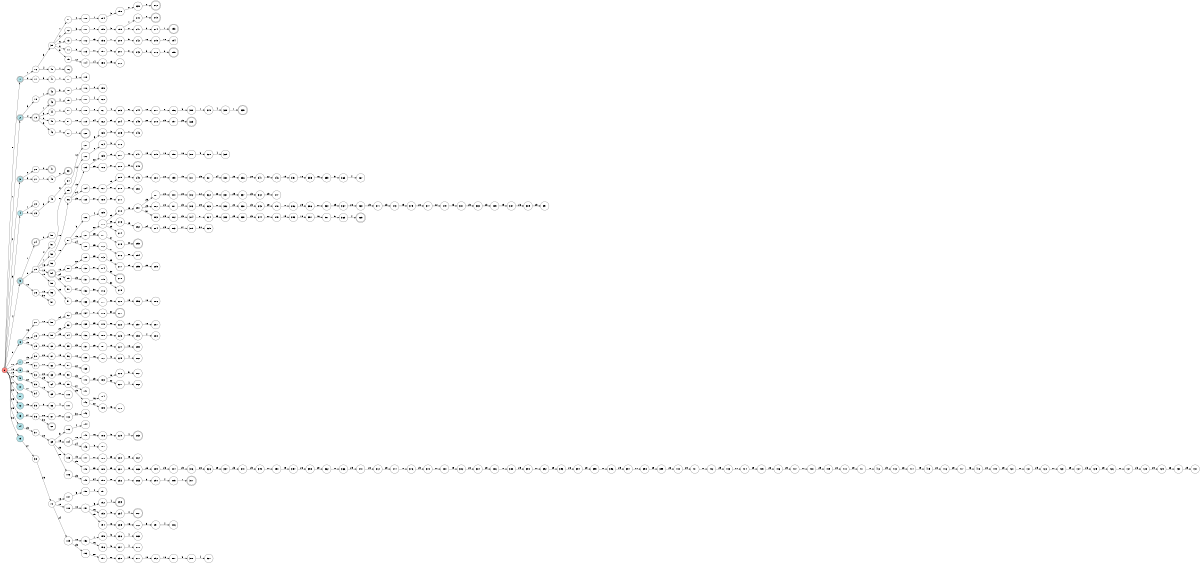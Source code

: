 digraph APTA {
__start0 [label="" shape="none"];

rankdir=LR;
size="8,5";

s0 [style="filled", color="black", fillcolor="#ff817b" shape="circle", label="0"];
s1 [style="rounded,filled", color="black", fillcolor="powderblue" shape="doublecircle", label="1"];
s2 [style="rounded,filled", color="black", fillcolor="powderblue" shape="doublecircle", label="2"];
s3 [style="rounded,filled", color="black", fillcolor="powderblue" shape="doublecircle", label="3"];
s4 [style="filled", color="black", fillcolor="powderblue" shape="circle", label="4"];
s5 [style="rounded,filled", color="black", fillcolor="powderblue" shape="doublecircle", label="5"];
s6 [style="filled", color="black", fillcolor="powderblue" shape="circle", label="6"];
s7 [style="filled", color="black", fillcolor="powderblue" shape="circle", label="7"];
s8 [style="filled", color="black", fillcolor="powderblue" shape="circle", label="8"];
s9 [style="filled", color="black", fillcolor="powderblue" shape="circle", label="9"];
s10 [style="filled", color="black", fillcolor="powderblue" shape="circle", label="10"];
s11 [style="filled", color="black", fillcolor="powderblue" shape="circle", label="11"];
s12 [style="filled", color="black", fillcolor="powderblue" shape="circle", label="12"];
s13 [style="filled", color="black", fillcolor="powderblue" shape="circle", label="13"];
s14 [style="filled", color="black", fillcolor="powderblue" shape="circle", label="14"];
s15 [style="filled", color="black", fillcolor="powderblue" shape="circle", label="15"];
s16 [style="filled", color="black", fillcolor="white" shape="circle", label="16"];
s17 [style="filled", color="black", fillcolor="white" shape="circle", label="17"];
s18 [style="filled", color="black", fillcolor="white" shape="circle", label="18"];
s19 [style="rounded,filled", color="black", fillcolor="white" shape="doublecircle", label="19"];
s20 [style="filled", color="black", fillcolor="white" shape="circle", label="20"];
s21 [style="filled", color="black", fillcolor="white" shape="circle", label="21"];
s22 [style="filled", color="black", fillcolor="white" shape="circle", label="22"];
s23 [style="filled", color="black", fillcolor="white" shape="circle", label="23"];
s24 [style="rounded,filled", color="black", fillcolor="white" shape="doublecircle", label="24"];
s25 [style="filled", color="black", fillcolor="white" shape="circle", label="25"];
s26 [style="filled", color="black", fillcolor="white" shape="circle", label="26"];
s27 [style="filled", color="black", fillcolor="white" shape="circle", label="27"];
s28 [style="filled", color="black", fillcolor="white" shape="circle", label="28"];
s29 [style="filled", color="black", fillcolor="white" shape="circle", label="29"];
s30 [style="filled", color="black", fillcolor="white" shape="circle", label="30"];
s31 [style="filled", color="black", fillcolor="white" shape="circle", label="31"];
s32 [style="filled", color="black", fillcolor="white" shape="circle", label="32"];
s33 [style="filled", color="black", fillcolor="white" shape="circle", label="33"];
s34 [style="filled", color="black", fillcolor="white" shape="circle", label="34"];
s35 [style="filled", color="black", fillcolor="white" shape="circle", label="35"];
s36 [style="filled", color="black", fillcolor="white" shape="circle", label="36"];
s37 [style="filled", color="black", fillcolor="white" shape="circle", label="37"];
s38 [style="filled", color="black", fillcolor="white" shape="circle", label="38"];
s39 [style="filled", color="black", fillcolor="white" shape="circle", label="39"];
s40 [style="filled", color="black", fillcolor="white" shape="circle", label="40"];
s41 [style="filled", color="black", fillcolor="white" shape="circle", label="41"];
s42 [style="rounded,filled", color="black", fillcolor="white" shape="doublecircle", label="42"];
s43 [style="rounded,filled", color="black", fillcolor="white" shape="doublecircle", label="43"];
s44 [style="filled", color="black", fillcolor="white" shape="circle", label="44"];
s45 [style="filled", color="black", fillcolor="white" shape="circle", label="45"];
s46 [style="filled", color="black", fillcolor="white" shape="circle", label="46"];
s47 [style="rounded,filled", color="black", fillcolor="white" shape="doublecircle", label="47"];
s48 [style="filled", color="black", fillcolor="white" shape="circle", label="48"];
s49 [style="filled", color="black", fillcolor="white" shape="circle", label="49"];
s50 [style="filled", color="black", fillcolor="white" shape="circle", label="50"];
s51 [style="filled", color="black", fillcolor="white" shape="circle", label="51"];
s52 [style="filled", color="black", fillcolor="white" shape="circle", label="52"];
s53 [style="filled", color="black", fillcolor="white" shape="circle", label="53"];
s54 [style="rounded,filled", color="black", fillcolor="white" shape="doublecircle", label="54"];
s55 [style="filled", color="black", fillcolor="white" shape="circle", label="55"];
s56 [style="filled", color="black", fillcolor="white" shape="circle", label="56"];
s57 [style="filled", color="black", fillcolor="white" shape="circle", label="57"];
s58 [style="filled", color="black", fillcolor="white" shape="circle", label="58"];
s59 [style="filled", color="black", fillcolor="white" shape="circle", label="59"];
s60 [style="filled", color="black", fillcolor="white" shape="circle", label="60"];
s61 [style="filled", color="black", fillcolor="white" shape="circle", label="61"];
s62 [style="filled", color="black", fillcolor="white" shape="circle", label="62"];
s63 [style="filled", color="black", fillcolor="white" shape="circle", label="63"];
s64 [style="filled", color="black", fillcolor="white" shape="circle", label="64"];
s65 [style="filled", color="black", fillcolor="white" shape="circle", label="65"];
s66 [style="filled", color="black", fillcolor="white" shape="circle", label="66"];
s67 [style="filled", color="black", fillcolor="white" shape="circle", label="67"];
s68 [style="rounded,filled", color="black", fillcolor="white" shape="doublecircle", label="68"];
s69 [style="filled", color="black", fillcolor="white" shape="circle", label="69"];
s70 [style="filled", color="black", fillcolor="white" shape="circle", label="70"];
s71 [style="filled", color="black", fillcolor="white" shape="circle", label="71"];
s72 [style="filled", color="black", fillcolor="white" shape="circle", label="72"];
s73 [style="filled", color="black", fillcolor="white" shape="circle", label="73"];
s74 [style="filled", color="black", fillcolor="white" shape="circle", label="74"];
s75 [style="filled", color="black", fillcolor="white" shape="circle", label="75"];
s76 [style="rounded,filled", color="black", fillcolor="white" shape="doublecircle", label="76"];
s77 [style="filled", color="black", fillcolor="white" shape="circle", label="77"];
s78 [style="filled", color="black", fillcolor="white" shape="circle", label="78"];
s79 [style="filled", color="black", fillcolor="white" shape="circle", label="79"];
s80 [style="filled", color="black", fillcolor="white" shape="circle", label="80"];
s81 [style="filled", color="black", fillcolor="white" shape="circle", label="81"];
s82 [style="filled", color="black", fillcolor="white" shape="circle", label="82"];
s83 [style="rounded,filled", color="black", fillcolor="white" shape="doublecircle", label="83"];
s84 [style="filled", color="black", fillcolor="white" shape="circle", label="84"];
s85 [style="filled", color="black", fillcolor="white" shape="circle", label="85"];
s86 [style="filled", color="black", fillcolor="white" shape="circle", label="86"];
s87 [style="filled", color="black", fillcolor="white" shape="circle", label="87"];
s88 [style="filled", color="black", fillcolor="white" shape="circle", label="88"];
s89 [style="filled", color="black", fillcolor="white" shape="circle", label="89"];
s90 [style="filled", color="black", fillcolor="white" shape="circle", label="90"];
s91 [style="filled", color="black", fillcolor="white" shape="circle", label="91"];
s92 [style="filled", color="black", fillcolor="white" shape="circle", label="92"];
s93 [style="filled", color="black", fillcolor="white" shape="circle", label="93"];
s94 [style="filled", color="black", fillcolor="white" shape="circle", label="94"];
s95 [style="filled", color="black", fillcolor="white" shape="circle", label="95"];
s96 [style="filled", color="black", fillcolor="white" shape="circle", label="96"];
s97 [style="filled", color="black", fillcolor="white" shape="circle", label="97"];
s98 [style="filled", color="black", fillcolor="white" shape="circle", label="98"];
s99 [style="filled", color="black", fillcolor="white" shape="circle", label="99"];
s100 [style="filled", color="black", fillcolor="white" shape="circle", label="100"];
s101 [style="filled", color="black", fillcolor="white" shape="circle", label="101"];
s102 [style="filled", color="black", fillcolor="white" shape="circle", label="102"];
s103 [style="filled", color="black", fillcolor="white" shape="circle", label="103"];
s104 [style="filled", color="black", fillcolor="white" shape="circle", label="104"];
s105 [style="filled", color="black", fillcolor="white" shape="circle", label="105"];
s106 [style="filled", color="black", fillcolor="white" shape="circle", label="106"];
s107 [style="filled", color="black", fillcolor="white" shape="circle", label="107"];
s108 [style="filled", color="black", fillcolor="white" shape="circle", label="108"];
s109 [style="filled", color="black", fillcolor="white" shape="circle", label="109"];
s110 [style="filled", color="black", fillcolor="white" shape="circle", label="110"];
s111 [style="filled", color="black", fillcolor="white" shape="circle", label="111"];
s112 [style="filled", color="black", fillcolor="white" shape="circle", label="112"];
s113 [style="filled", color="black", fillcolor="white" shape="circle", label="113"];
s114 [style="filled", color="black", fillcolor="white" shape="circle", label="114"];
s115 [style="filled", color="black", fillcolor="white" shape="circle", label="115"];
s116 [style="filled", color="black", fillcolor="white" shape="circle", label="116"];
s117 [style="filled", color="black", fillcolor="white" shape="circle", label="117"];
s118 [style="filled", color="black", fillcolor="white" shape="circle", label="118"];
s119 [style="filled", color="black", fillcolor="white" shape="circle", label="119"];
s120 [style="rounded,filled", color="black", fillcolor="white" shape="doublecircle", label="120"];
s121 [style="filled", color="black", fillcolor="white" shape="circle", label="121"];
s122 [style="filled", color="black", fillcolor="white" shape="circle", label="122"];
s123 [style="filled", color="black", fillcolor="white" shape="circle", label="123"];
s124 [style="filled", color="black", fillcolor="white" shape="circle", label="124"];
s125 [style="filled", color="black", fillcolor="white" shape="circle", label="125"];
s126 [style="filled", color="black", fillcolor="white" shape="circle", label="126"];
s127 [style="filled", color="black", fillcolor="white" shape="circle", label="127"];
s128 [style="filled", color="black", fillcolor="white" shape="circle", label="128"];
s129 [style="filled", color="black", fillcolor="white" shape="circle", label="129"];
s130 [style="filled", color="black", fillcolor="white" shape="circle", label="130"];
s131 [style="filled", color="black", fillcolor="white" shape="circle", label="131"];
s132 [style="filled", color="black", fillcolor="white" shape="circle", label="132"];
s133 [style="filled", color="black", fillcolor="white" shape="circle", label="133"];
s134 [style="filled", color="black", fillcolor="white" shape="circle", label="134"];
s135 [style="filled", color="black", fillcolor="white" shape="circle", label="135"];
s136 [style="filled", color="black", fillcolor="white" shape="circle", label="136"];
s137 [style="filled", color="black", fillcolor="white" shape="circle", label="137"];
s138 [style="filled", color="black", fillcolor="white" shape="circle", label="138"];
s139 [style="filled", color="black", fillcolor="white" shape="circle", label="139"];
s140 [style="filled", color="black", fillcolor="white" shape="circle", label="140"];
s141 [style="filled", color="black", fillcolor="white" shape="circle", label="141"];
s142 [style="filled", color="black", fillcolor="white" shape="circle", label="142"];
s143 [style="filled", color="black", fillcolor="white" shape="circle", label="143"];
s144 [style="filled", color="black", fillcolor="white" shape="circle", label="144"];
s145 [style="filled", color="black", fillcolor="white" shape="circle", label="145"];
s146 [style="filled", color="black", fillcolor="white" shape="circle", label="146"];
s147 [style="filled", color="black", fillcolor="white" shape="circle", label="147"];
s148 [style="filled", color="black", fillcolor="white" shape="circle", label="148"];
s149 [style="filled", color="black", fillcolor="white" shape="circle", label="149"];
s150 [style="filled", color="black", fillcolor="white" shape="circle", label="150"];
s151 [style="filled", color="black", fillcolor="white" shape="circle", label="151"];
s152 [style="filled", color="black", fillcolor="white" shape="circle", label="152"];
s153 [style="filled", color="black", fillcolor="white" shape="circle", label="153"];
s154 [style="filled", color="black", fillcolor="white" shape="circle", label="154"];
s155 [style="filled", color="black", fillcolor="white" shape="circle", label="155"];
s156 [style="filled", color="black", fillcolor="white" shape="circle", label="156"];
s157 [style="filled", color="black", fillcolor="white" shape="circle", label="157"];
s158 [style="filled", color="black", fillcolor="white" shape="circle", label="158"];
s159 [style="filled", color="black", fillcolor="white" shape="circle", label="159"];
s160 [style="filled", color="black", fillcolor="white" shape="circle", label="160"];
s161 [style="filled", color="black", fillcolor="white" shape="circle", label="161"];
s162 [style="filled", color="black", fillcolor="white" shape="circle", label="162"];
s163 [style="filled", color="black", fillcolor="white" shape="circle", label="163"];
s164 [style="filled", color="black", fillcolor="white" shape="circle", label="164"];
s165 [style="filled", color="black", fillcolor="white" shape="circle", label="165"];
s166 [style="filled", color="black", fillcolor="white" shape="circle", label="166"];
s167 [style="filled", color="black", fillcolor="white" shape="circle", label="167"];
s168 [style="filled", color="black", fillcolor="white" shape="circle", label="168"];
s169 [style="filled", color="black", fillcolor="white" shape="circle", label="169"];
s170 [style="filled", color="black", fillcolor="white" shape="circle", label="170"];
s171 [style="filled", color="black", fillcolor="white" shape="circle", label="171"];
s172 [style="filled", color="black", fillcolor="white" shape="circle", label="172"];
s173 [style="filled", color="black", fillcolor="white" shape="circle", label="173"];
s174 [style="filled", color="black", fillcolor="white" shape="circle", label="174"];
s175 [style="filled", color="black", fillcolor="white" shape="circle", label="175"];
s176 [style="filled", color="black", fillcolor="white" shape="circle", label="176"];
s177 [style="filled", color="black", fillcolor="white" shape="circle", label="177"];
s178 [style="filled", color="black", fillcolor="white" shape="circle", label="178"];
s179 [style="filled", color="black", fillcolor="white" shape="circle", label="179"];
s180 [style="filled", color="black", fillcolor="white" shape="circle", label="180"];
s181 [style="filled", color="black", fillcolor="white" shape="circle", label="181"];
s182 [style="filled", color="black", fillcolor="white" shape="circle", label="182"];
s183 [style="filled", color="black", fillcolor="white" shape="circle", label="183"];
s184 [style="filled", color="black", fillcolor="white" shape="circle", label="184"];
s185 [style="filled", color="black", fillcolor="white" shape="circle", label="185"];
s186 [style="filled", color="black", fillcolor="white" shape="circle", label="186"];
s187 [style="filled", color="black", fillcolor="white" shape="circle", label="187"];
s188 [style="filled", color="black", fillcolor="white" shape="circle", label="188"];
s189 [style="filled", color="black", fillcolor="white" shape="circle", label="189"];
s190 [style="filled", color="black", fillcolor="white" shape="circle", label="190"];
s191 [style="filled", color="black", fillcolor="white" shape="circle", label="191"];
s192 [style="filled", color="black", fillcolor="white" shape="circle", label="192"];
s193 [style="filled", color="black", fillcolor="white" shape="circle", label="193"];
s194 [style="filled", color="black", fillcolor="white" shape="circle", label="194"];
s195 [style="filled", color="black", fillcolor="white" shape="circle", label="195"];
s196 [style="filled", color="black", fillcolor="white" shape="circle", label="196"];
s197 [style="filled", color="black", fillcolor="white" shape="circle", label="197"];
s198 [style="filled", color="black", fillcolor="white" shape="circle", label="198"];
s199 [style="filled", color="black", fillcolor="white" shape="circle", label="199"];
s200 [style="filled", color="black", fillcolor="white" shape="circle", label="200"];
s201 [style="filled", color="black", fillcolor="white" shape="circle", label="201"];
s202 [style="filled", color="black", fillcolor="white" shape="circle", label="202"];
s203 [style="filled", color="black", fillcolor="white" shape="circle", label="203"];
s204 [style="filled", color="black", fillcolor="white" shape="circle", label="204"];
s205 [style="filled", color="black", fillcolor="white" shape="circle", label="205"];
s206 [style="filled", color="black", fillcolor="white" shape="circle", label="206"];
s207 [style="filled", color="black", fillcolor="white" shape="circle", label="207"];
s208 [style="filled", color="black", fillcolor="white" shape="circle", label="208"];
s209 [style="filled", color="black", fillcolor="white" shape="circle", label="209"];
s210 [style="filled", color="black", fillcolor="white" shape="circle", label="210"];
s211 [style="filled", color="black", fillcolor="white" shape="circle", label="211"];
s212 [style="filled", color="black", fillcolor="white" shape="circle", label="212"];
s213 [style="filled", color="black", fillcolor="white" shape="circle", label="213"];
s214 [style="filled", color="black", fillcolor="white" shape="circle", label="214"];
s215 [style="filled", color="black", fillcolor="white" shape="circle", label="215"];
s216 [style="filled", color="black", fillcolor="white" shape="circle", label="216"];
s217 [style="filled", color="black", fillcolor="white" shape="circle", label="217"];
s218 [style="rounded,filled", color="black", fillcolor="white" shape="doublecircle", label="218"];
s219 [style="filled", color="black", fillcolor="white" shape="circle", label="219"];
s220 [style="filled", color="black", fillcolor="white" shape="circle", label="220"];
s221 [style="rounded,filled", color="black", fillcolor="white" shape="doublecircle", label="221"];
s222 [style="filled", color="black", fillcolor="white" shape="circle", label="222"];
s223 [style="filled", color="black", fillcolor="white" shape="circle", label="223"];
s224 [style="filled", color="black", fillcolor="white" shape="circle", label="224"];
s225 [style="filled", color="black", fillcolor="white" shape="circle", label="225"];
s226 [style="filled", color="black", fillcolor="white" shape="circle", label="226"];
s227 [style="filled", color="black", fillcolor="white" shape="circle", label="227"];
s228 [style="filled", color="black", fillcolor="white" shape="circle", label="228"];
s229 [style="filled", color="black", fillcolor="white" shape="circle", label="229"];
s230 [style="filled", color="black", fillcolor="white" shape="circle", label="230"];
s231 [style="filled", color="black", fillcolor="white" shape="circle", label="231"];
s232 [style="filled", color="black", fillcolor="white" shape="circle", label="232"];
s233 [style="rounded,filled", color="black", fillcolor="white" shape="doublecircle", label="233"];
s234 [style="filled", color="black", fillcolor="white" shape="circle", label="234"];
s235 [style="filled", color="black", fillcolor="white" shape="circle", label="235"];
s236 [style="filled", color="black", fillcolor="white" shape="circle", label="236"];
s237 [style="filled", color="black", fillcolor="white" shape="circle", label="237"];
s238 [style="filled", color="black", fillcolor="white" shape="circle", label="238"];
s239 [style="filled", color="black", fillcolor="white" shape="circle", label="239"];
s240 [style="filled", color="black", fillcolor="white" shape="circle", label="240"];
s241 [style="filled", color="black", fillcolor="white" shape="circle", label="241"];
s242 [style="filled", color="black", fillcolor="white" shape="circle", label="242"];
s243 [style="filled", color="black", fillcolor="white" shape="circle", label="243"];
s244 [style="filled", color="black", fillcolor="white" shape="circle", label="244"];
s245 [style="filled", color="black", fillcolor="white" shape="circle", label="245"];
s246 [style="filled", color="black", fillcolor="white" shape="circle", label="246"];
s247 [style="filled", color="black", fillcolor="white" shape="circle", label="247"];
s248 [style="rounded,filled", color="black", fillcolor="white" shape="doublecircle", label="248"];
s249 [style="filled", color="black", fillcolor="white" shape="circle", label="249"];
s250 [style="filled", color="black", fillcolor="white" shape="circle", label="250"];
s251 [style="filled", color="black", fillcolor="white" shape="circle", label="251"];
s252 [style="filled", color="black", fillcolor="white" shape="circle", label="252"];
s253 [style="rounded,filled", color="black", fillcolor="white" shape="doublecircle", label="253"];
s254 [style="filled", color="black", fillcolor="white" shape="circle", label="254"];
s255 [style="filled", color="black", fillcolor="white" shape="circle", label="255"];
s256 [style="filled", color="black", fillcolor="white" shape="circle", label="256"];
s257 [style="filled", color="black", fillcolor="white" shape="circle", label="257"];
s258 [style="filled", color="black", fillcolor="white" shape="circle", label="258"];
s259 [style="filled", color="black", fillcolor="white" shape="circle", label="259"];
s260 [style="filled", color="black", fillcolor="white" shape="circle", label="260"];
s261 [style="filled", color="black", fillcolor="white" shape="circle", label="261"];
s262 [style="filled", color="black", fillcolor="white" shape="circle", label="262"];
s263 [style="rounded,filled", color="black", fillcolor="white" shape="doublecircle", label="263"];
s264 [style="filled", color="black", fillcolor="white" shape="circle", label="264"];
s265 [style="filled", color="black", fillcolor="white" shape="circle", label="265"];
s266 [style="filled", color="black", fillcolor="white" shape="circle", label="266"];
s267 [style="rounded,filled", color="black", fillcolor="white" shape="doublecircle", label="267"];
s268 [style="filled", color="black", fillcolor="white" shape="circle", label="268"];
s269 [style="filled", color="black", fillcolor="white" shape="circle", label="269"];
s270 [style="filled", color="black", fillcolor="white" shape="circle", label="270"];
s271 [style="filled", color="black", fillcolor="white" shape="circle", label="271"];
s272 [style="rounded,filled", color="black", fillcolor="white" shape="doublecircle", label="272"];
s273 [style="rounded,filled", color="black", fillcolor="white" shape="doublecircle", label="273"];
s274 [style="filled", color="black", fillcolor="white" shape="circle", label="274"];
s275 [style="filled", color="black", fillcolor="white" shape="circle", label="275"];
s276 [style="filled", color="black", fillcolor="white" shape="circle", label="276"];
s277 [style="filled", color="black", fillcolor="white" shape="circle", label="277"];
s278 [style="filled", color="black", fillcolor="white" shape="circle", label="278"];
s279 [style="filled", color="black", fillcolor="white" shape="circle", label="279"];
s280 [style="filled", color="black", fillcolor="white" shape="circle", label="280"];
s281 [style="filled", color="black", fillcolor="white" shape="circle", label="281"];
s282 [style="filled", color="black", fillcolor="white" shape="circle", label="282"];
s283 [style="filled", color="black", fillcolor="white" shape="circle", label="283"];
s284 [style="filled", color="black", fillcolor="white" shape="circle", label="284"];
s285 [style="filled", color="black", fillcolor="white" shape="circle", label="285"];
s286 [style="filled", color="black", fillcolor="white" shape="circle", label="286"];
s287 [style="filled", color="black", fillcolor="white" shape="circle", label="287"];
s288 [style="filled", color="black", fillcolor="white" shape="circle", label="288"];
s289 [style="filled", color="black", fillcolor="white" shape="circle", label="289"];
s290 [style="filled", color="black", fillcolor="white" shape="circle", label="290"];
s291 [style="filled", color="black", fillcolor="white" shape="circle", label="291"];
s292 [style="filled", color="black", fillcolor="white" shape="circle", label="292"];
s293 [style="rounded,filled", color="black", fillcolor="white" shape="doublecircle", label="293"];
s294 [style="filled", color="black", fillcolor="white" shape="circle", label="294"];
s295 [style="rounded,filled", color="black", fillcolor="white" shape="doublecircle", label="295"];
s296 [style="filled", color="black", fillcolor="white" shape="circle", label="296"];
s297 [style="filled", color="black", fillcolor="white" shape="circle", label="297"];
s298 [style="filled", color="black", fillcolor="white" shape="circle", label="298"];
s299 [style="filled", color="black", fillcolor="white" shape="circle", label="299"];
s300 [style="filled", color="black", fillcolor="white" shape="circle", label="300"];
s301 [style="filled", color="black", fillcolor="white" shape="circle", label="301"];
s302 [style="filled", color="black", fillcolor="white" shape="circle", label="302"];
s303 [style="filled", color="black", fillcolor="white" shape="circle", label="303"];
s304 [style="filled", color="black", fillcolor="white" shape="circle", label="304"];
s305 [style="filled", color="black", fillcolor="white" shape="circle", label="305"];
s306 [style="filled", color="black", fillcolor="white" shape="circle", label="306"];
s307 [style="filled", color="black", fillcolor="white" shape="circle", label="307"];
s308 [style="filled", color="black", fillcolor="white" shape="circle", label="308"];
s309 [style="rounded,filled", color="black", fillcolor="white" shape="doublecircle", label="309"];
s310 [style="filled", color="black", fillcolor="white" shape="circle", label="310"];
s311 [style="filled", color="black", fillcolor="white" shape="circle", label="311"];
s312 [style="filled", color="black", fillcolor="white" shape="circle", label="312"];
s313 [style="filled", color="black", fillcolor="white" shape="circle", label="313"];
s314 [style="filled", color="black", fillcolor="white" shape="circle", label="314"];
s315 [style="filled", color="black", fillcolor="white" shape="circle", label="315"];
s316 [style="filled", color="black", fillcolor="white" shape="circle", label="316"];
s317 [style="rounded,filled", color="black", fillcolor="white" shape="doublecircle", label="317"];
s318 [style="filled", color="black", fillcolor="white" shape="circle", label="318"];
s319 [style="filled", color="black", fillcolor="white" shape="circle", label="319"];
s320 [style="filled", color="black", fillcolor="white" shape="circle", label="320"];
s321 [style="filled", color="black", fillcolor="white" shape="circle", label="321"];
s322 [style="filled", color="black", fillcolor="white" shape="circle", label="322"];
s323 [style="filled", color="black", fillcolor="white" shape="circle", label="323"];
s324 [style="filled", color="black", fillcolor="white" shape="circle", label="324"];
s325 [style="filled", color="black", fillcolor="white" shape="circle", label="325"];
s326 [style="filled", color="black", fillcolor="white" shape="circle", label="326"];
s327 [style="filled", color="black", fillcolor="white" shape="circle", label="327"];
s328 [style="filled", color="black", fillcolor="white" shape="circle", label="328"];
s329 [style="filled", color="black", fillcolor="white" shape="circle", label="329"];
s330 [style="filled", color="black", fillcolor="white" shape="circle", label="330"];
s331 [style="filled", color="black", fillcolor="white" shape="circle", label="331"];
s332 [style="filled", color="black", fillcolor="white" shape="circle", label="332"];
s333 [style="filled", color="black", fillcolor="white" shape="circle", label="333"];
s334 [style="filled", color="black", fillcolor="white" shape="circle", label="334"];
s335 [style="rounded,filled", color="black", fillcolor="white" shape="doublecircle", label="335"];
s336 [style="filled", color="black", fillcolor="white" shape="circle", label="336"];
s337 [style="filled", color="black", fillcolor="white" shape="circle", label="337"];
s338 [style="filled", color="black", fillcolor="white" shape="circle", label="338"];
s339 [style="filled", color="black", fillcolor="white" shape="circle", label="339"];
s340 [style="filled", color="black", fillcolor="white" shape="circle", label="340"];
s341 [style="filled", color="black", fillcolor="white" shape="circle", label="341"];
s342 [style="filled", color="black", fillcolor="white" shape="circle", label="342"];
s343 [style="filled", color="black", fillcolor="white" shape="circle", label="343"];
s344 [style="filled", color="black", fillcolor="white" shape="circle", label="344"];
s345 [style="filled", color="black", fillcolor="white" shape="circle", label="345"];
s346 [style="filled", color="black", fillcolor="white" shape="circle", label="346"];
s347 [style="filled", color="black", fillcolor="white" shape="circle", label="347"];
s348 [style="filled", color="black", fillcolor="white" shape="circle", label="348"];
s349 [style="filled", color="black", fillcolor="white" shape="circle", label="349"];
s350 [style="filled", color="black", fillcolor="white" shape="circle", label="350"];
s351 [style="filled", color="black", fillcolor="white" shape="circle", label="351"];
s352 [style="filled", color="black", fillcolor="white" shape="circle", label="352"];
s353 [style="filled", color="black", fillcolor="white" shape="circle", label="353"];
s354 [style="filled", color="black", fillcolor="white" shape="circle", label="354"];
s355 [style="filled", color="black", fillcolor="white" shape="circle", label="355"];
s356 [style="filled", color="black", fillcolor="white" shape="circle", label="356"];
s357 [style="filled", color="black", fillcolor="white" shape="circle", label="357"];
s358 [style="filled", color="black", fillcolor="white" shape="circle", label="358"];
s359 [style="filled", color="black", fillcolor="white" shape="circle", label="359"];
s360 [style="filled", color="black", fillcolor="white" shape="circle", label="360"];
s361 [style="filled", color="black", fillcolor="white" shape="circle", label="361"];
s362 [style="filled", color="black", fillcolor="white" shape="circle", label="362"];
s363 [style="filled", color="black", fillcolor="white" shape="circle", label="363"];
s364 [style="filled", color="black", fillcolor="white" shape="circle", label="364"];
s365 [style="filled", color="black", fillcolor="white" shape="circle", label="365"];
s366 [style="filled", color="black", fillcolor="white" shape="circle", label="366"];
s367 [style="filled", color="black", fillcolor="white" shape="circle", label="367"];
s368 [style="filled", color="black", fillcolor="white" shape="circle", label="368"];
s369 [style="rounded,filled", color="black", fillcolor="white" shape="doublecircle", label="369"];
s370 [style="filled", color="black", fillcolor="white" shape="circle", label="370"];
s371 [style="filled", color="black", fillcolor="white" shape="circle", label="371"];
s372 [style="filled", color="black", fillcolor="white" shape="circle", label="372"];
s373 [style="filled", color="black", fillcolor="white" shape="circle", label="373"];
s374 [style="filled", color="black", fillcolor="white" shape="circle", label="374"];
s375 [style="filled", color="black", fillcolor="white" shape="circle", label="375"];
s376 [style="filled", color="black", fillcolor="white" shape="circle", label="376"];
s377 [style="filled", color="black", fillcolor="white" shape="circle", label="377"];
s378 [style="filled", color="black", fillcolor="white" shape="circle", label="378"];
s379 [style="filled", color="black", fillcolor="white" shape="circle", label="379"];
s380 [style="filled", color="black", fillcolor="white" shape="circle", label="380"];
s381 [style="filled", color="black", fillcolor="white" shape="circle", label="381"];
s382 [style="filled", color="black", fillcolor="white" shape="circle", label="382"];
s383 [style="filled", color="black", fillcolor="white" shape="circle", label="383"];
s384 [style="filled", color="black", fillcolor="white" shape="circle", label="384"];
s385 [style="filled", color="black", fillcolor="white" shape="circle", label="385"];
s386 [style="filled", color="black", fillcolor="white" shape="circle", label="386"];
s387 [style="filled", color="black", fillcolor="white" shape="circle", label="387"];
s388 [style="filled", color="black", fillcolor="white" shape="circle", label="388"];
s389 [style="filled", color="black", fillcolor="white" shape="circle", label="389"];
s390 [style="filled", color="black", fillcolor="white" shape="circle", label="390"];
s391 [style="filled", color="black", fillcolor="white" shape="circle", label="391"];
s392 [style="filled", color="black", fillcolor="white" shape="circle", label="392"];
s393 [style="filled", color="black", fillcolor="white" shape="circle", label="393"];
s394 [style="filled", color="black", fillcolor="white" shape="circle", label="394"];
s395 [style="filled", color="black", fillcolor="white" shape="circle", label="395"];
s396 [style="filled", color="black", fillcolor="white" shape="circle", label="396"];
s397 [style="filled", color="black", fillcolor="white" shape="circle", label="397"];
s398 [style="filled", color="black", fillcolor="white" shape="circle", label="398"];
s399 [style="filled", color="black", fillcolor="white" shape="circle", label="399"];
s400 [style="filled", color="black", fillcolor="white" shape="circle", label="400"];
s401 [style="filled", color="black", fillcolor="white" shape="circle", label="401"];
s402 [style="filled", color="black", fillcolor="white" shape="circle", label="402"];
s403 [style="filled", color="black", fillcolor="white" shape="circle", label="403"];
s404 [style="filled", color="black", fillcolor="white" shape="circle", label="404"];
s405 [style="filled", color="black", fillcolor="white" shape="circle", label="405"];
s406 [style="filled", color="black", fillcolor="white" shape="circle", label="406"];
s407 [style="filled", color="black", fillcolor="white" shape="circle", label="407"];
s408 [style="filled", color="black", fillcolor="white" shape="circle", label="408"];
s409 [style="filled", color="black", fillcolor="white" shape="circle", label="409"];
s410 [style="filled", color="black", fillcolor="white" shape="circle", label="410"];
s411 [style="filled", color="black", fillcolor="white" shape="circle", label="411"];
s412 [style="filled", color="black", fillcolor="white" shape="circle", label="412"];
s413 [style="filled", color="black", fillcolor="white" shape="circle", label="413"];
s414 [style="filled", color="black", fillcolor="white" shape="circle", label="414"];
s415 [style="filled", color="black", fillcolor="white" shape="circle", label="415"];
s416 [style="filled", color="black", fillcolor="white" shape="circle", label="416"];
s417 [style="filled", color="black", fillcolor="white" shape="circle", label="417"];
s418 [style="filled", color="black", fillcolor="white" shape="circle", label="418"];
s419 [style="filled", color="black", fillcolor="white" shape="circle", label="419"];
s420 [style="filled", color="black", fillcolor="white" shape="circle", label="420"];
s421 [style="filled", color="black", fillcolor="white" shape="circle", label="421"];
s422 [style="filled", color="black", fillcolor="white" shape="circle", label="422"];
s423 [style="filled", color="black", fillcolor="white" shape="circle", label="423"];
s424 [style="filled", color="black", fillcolor="white" shape="circle", label="424"];
s425 [style="filled", color="black", fillcolor="white" shape="circle", label="425"];
s426 [style="filled", color="black", fillcolor="white" shape="circle", label="426"];
s427 [style="filled", color="black", fillcolor="white" shape="circle", label="427"];
s428 [style="filled", color="black", fillcolor="white" shape="circle", label="428"];
s429 [style="filled", color="black", fillcolor="white" shape="circle", label="429"];
s430 [style="filled", color="black", fillcolor="white" shape="circle", label="430"];
s431 [style="filled", color="black", fillcolor="white" shape="circle", label="431"];
s0 -> s1 [label="0"];
s0 -> s2 [label="1"];
s0 -> s3 [label="2"];
s0 -> s4 [label="3"];
s0 -> s5 [label="4"];
s0 -> s6 [label="5"];
s0 -> s7 [label="17"];
s0 -> s8 [label="18"];
s0 -> s9 [label="19"];
s0 -> s10 [label="20"];
s0 -> s11 [label="21"];
s0 -> s12 [label="22"];
s0 -> s13 [label="26"];
s0 -> s14 [label="29"];
s0 -> s15 [label="30"];
s1 -> s16 [label="1"];
s1 -> s17 [label="2"];
s2 -> s18 [label="3"];
s2 -> s19 [label="4"];
s3 -> s20 [label="0"];
s3 -> s21 [label="3"];
s4 -> s22 [label="1"];
s4 -> s23 [label="2"];
s5 -> s24 [label="1"];
s5 -> s25 [label="5"];
s5 -> s26 [label="18"];
s6 -> s27 [label="16"];
s6 -> s28 [label="18"];
s6 -> s29 [label="19"];
s7 -> s30 [label="19"];
s7 -> s31 [label="20"];
s8 -> s32 [label="19"];
s9 -> s33 [label="22"];
s10 -> s34 [label="17"];
s12 -> s35 [label="19"];
s13 -> s36 [label="27"];
s14 -> s37 [label="23"];
s15 -> s38 [label="27"];
s16 -> s39 [label="3"];
s16 -> s40 [label="4"];
s17 -> s41 [label="3"];
s18 -> s42 [label="1"];
s19 -> s43 [label="1"];
s19 -> s44 [label="3"];
s19 -> s45 [label="5"];
s19 -> s46 [label="6"];
s20 -> s47 [label="2"];
s21 -> s48 [label="1"];
s23 -> s49 [label="3"];
s24 -> s50 [label="0"];
s25 -> s51 [label="4"];
s25 -> s52 [label="7"];
s25 -> s53 [label="16"];
s25 -> s54 [label="18"];
s25 -> s55 [label="19"];
s26 -> s56 [label="19"];
s26 -> s57 [label="30"];
s27 -> s58 [label="18"];
s28 -> s59 [label="19"];
s29 -> s60 [label="22"];
s30 -> s61 [label="22"];
s31 -> s62 [label="17"];
s32 -> s63 [label="22"];
s32 -> s64 [label="29"];
s33 -> s65 [label="19"];
s35 -> s66 [label="5"];
s36 -> s67 [label="26"];
s36 -> s68 [label="30"];
s37 -> s69 [label="22"];
s38 -> s70 [label="25"];
s39 -> s71 [label="1"];
s39 -> s72 [label="2"];
s39 -> s73 [label="6"];
s39 -> s74 [label="8"];
s39 -> s75 [label="9"];
s40 -> s76 [label="1"];
s41 -> s77 [label="1"];
s42 -> s78 [label="3"];
s43 -> s79 [label="4"];
s44 -> s80 [label="1"];
s45 -> s81 [label="7"];
s46 -> s82 [label="4"];
s48 -> s83 [label="0"];
s49 -> s84 [label="6"];
s51 -> s85 [label="6"];
s52 -> s86 [label="18"];
s53 -> s87 [label="18"];
s54 -> s88 [label="19"];
s54 -> s89 [label="24"];
s54 -> s90 [label="25"];
s55 -> s91 [label="29"];
s58 -> s92 [label="24"];
s59 -> s93 [label="22"];
s59 -> s94 [label="29"];
s60 -> s95 [label="29"];
s61 -> s96 [label="19"];
s62 -> s97 [label="19"];
s63 -> s98 [label="29"];
s64 -> s99 [label="23"];
s65 -> s100 [label="17"];
s66 -> s101 [label="4"];
s67 -> s102 [label="27"];
s69 -> s103 [label="5"];
s69 -> s104 [label="19"];
s69 -> s105 [label="23"];
s69 -> s106 [label="28"];
s70 -> s107 [label="18"];
s70 -> s108 [label="19"];
s70 -> s109 [label="24"];
s71 -> s110 [label="0"];
s72 -> s111 [label="3"];
s73 -> s112 [label="7"];
s74 -> s113 [label="9"];
s75 -> s114 [label="12"];
s77 -> s115 [label="3"];
s78 -> s116 [label="1"];
s79 -> s117 [label="1"];
s80 -> s118 [label="4"];
s81 -> s119 [label="18"];
s82 -> s120 [label="1"];
s84 -> s121 [label="12"];
s85 -> s122 [label="12"];
s86 -> s123 [label="19"];
s86 -> s124 [label="24"];
s86 -> s125 [label="25"];
s87 -> s126 [label="5"];
s87 -> s127 [label="19"];
s87 -> s128 [label="24"];
s88 -> s129 [label="22"];
s88 -> s130 [label="25"];
s89 -> s131 [label="25"];
s90 -> s132 [label="27"];
s91 -> s133 [label="23"];
s92 -> s134 [label="25"];
s93 -> s135 [label="23"];
s94 -> s136 [label="23"];
s95 -> s137 [label="23"];
s96 -> s138 [label="18"];
s97 -> s139 [label="22"];
s98 -> s140 [label="23"];
s99 -> s141 [label="21"];
s99 -> s142 [label="29"];
s102 -> s143 [label="30"];
s103 -> s144 [label="4"];
s104 -> s145 [label="18"];
s104 -> s146 [label="24"];
s105 -> s147 [label="19"];
s105 -> s148 [label="29"];
s106 -> s149 [label="25"];
s107 -> s150 [label="5"];
s108 -> s151 [label="18"];
s109 -> s152 [label="18"];
s109 -> s153 [label="25"];
s110 -> s154 [label="1"];
s111 -> s155 [label="2"];
s112 -> s156 [label="13"];
s113 -> s157 [label="11"];
s114 -> s158 [label="14"];
s116 -> s159 [label="0"];
s117 -> s160 [label="4"];
s118 -> s161 [label="6"];
s119 -> s162 [label="24"];
s121 -> s163 [label="6"];
s122 -> s164 [label="6"];
s123 -> s165 [label="22"];
s123 -> s166 [label="25"];
s124 -> s167 [label="25"];
s125 -> s168 [label="27"];
s126 -> s169 [label="4"];
s127 -> s170 [label="22"];
s127 -> s171 [label="25"];
s128 -> s172 [label="25"];
s129 -> s173 [label="29"];
s130 -> s174 [label="27"];
s131 -> s175 [label="27"];
s132 -> s176 [label="30"];
s133 -> s177 [label="29"];
s134 -> s178 [label="27"];
s135 -> s179 [label="29"];
s136 -> s180 [label="29"];
s137 -> s181 [label="29"];
s138 -> s182 [label="16"];
s140 -> s183 [label="29"];
s142 -> s184 [label="16"];
s142 -> s185 [label="22"];
s145 -> s186 [label="16"];
s146 -> s187 [label="5"];
s147 -> s188 [label="22"];
s148 -> s189 [label="23"];
s149 -> s190 [label="24"];
s150 -> s191 [label="4"];
s151 -> s192 [label="5"];
s151 -> s193 [label="16"];
s151 -> s194 [label="19"];
s152 -> s195 [label="7"];
s152 -> s196 [label="16"];
s153 -> s197 [label="28"];
s154 -> s198 [label="3"];
s155 -> s199 [label="3"];
s156 -> s200 [label="7"];
s157 -> s201 [label="9"];
s158 -> s202 [label="15"];
s161 -> s203 [label="4"];
s162 -> s204 [label="25"];
s163 -> s205 [label="3"];
s164 -> s206 [label="3"];
s165 -> s207 [label="19"];
s166 -> s208 [label="27"];
s167 -> s209 [label="19"];
s167 -> s210 [label="27"];
s168 -> s211 [label="30"];
s170 -> s212 [label="23"];
s170 -> s213 [label="28"];
s170 -> s214 [label="29"];
s171 -> s215 [label="27"];
s172 -> s216 [label="27"];
s173 -> s217 [label="23"];
s174 -> s218 [label="30"];
s175 -> s219 [label="30"];
s177 -> s220 [label="22"];
s178 -> s221 [label="30"];
s179 -> s222 [label="22"];
s180 -> s223 [label="22"];
s181 -> s224 [label="19"];
s182 -> s225 [label="5"];
s183 -> s226 [label="18"];
s183 -> s227 [label="22"];
s185 -> s228 [label="16"];
s186 -> s229 [label="5"];
s188 -> s230 [label="23"];
s189 -> s231 [label="29"];
s190 -> s232 [label="18"];
s192 -> s233 [label="4"];
s193 -> s234 [label="5"];
s194 -> s235 [label="18"];
s195 -> s236 [label="5"];
s196 -> s237 [label="5"];
s197 -> s238 [label="22"];
s198 -> s239 [label="2"];
s199 -> s240 [label="1"];
s199 -> s241 [label="2"];
s200 -> s242 [label="5"];
s201 -> s243 [label="8"];
s203 -> s244 [label="6"];
s204 -> s245 [label="28"];
s205 -> s246 [label="1"];
s207 -> s247 [label="22"];
s208 -> s248 [label="30"];
s209 -> s249 [label="25"];
s210 -> s250 [label="30"];
s212 -> s251 [label="29"];
s213 -> s252 [label="25"];
s215 -> s253 [label="30"];
s216 -> s254 [label="30"];
s217 -> s255 [label="29"];
s220 -> s256 [label="19"];
s222 -> s257 [label="19"];
s223 -> s258 [label="18"];
s224 -> s259 [label="18"];
s225 -> s260 [label="4"];
s226 -> s261 [label="5"];
s227 -> s262 [label="4"];
s229 -> s263 [label="4"];
s230 -> s264 [label="29"];
s231 -> s265 [label="23"];
s232 -> s266 [label="7"];
s234 -> s267 [label="4"];
s235 -> s268 [label="16"];
s236 -> s269 [label="4"];
s237 -> s270 [label="4"];
s238 -> s271 [label="19"];
s239 -> s272 [label="0"];
s240 -> s273 [label="0"];
s241 -> s274 [label="3"];
s242 -> s275 [label="16"];
s243 -> s276 [label="9"];
s244 -> s277 [label="12"];
s245 -> s278 [label="22"];
s247 -> s279 [label="19"];
s249 -> s280 [label="19"];
s251 -> s281 [label="23"];
s251 -> s282 [label="28"];
s251 -> s283 [label="31"];
s252 -> s284 [label="24"];
s255 -> s285 [label="23"];
s256 -> s286 [label="18"];
s257 -> s287 [label="18"];
s258 -> s288 [label="4"];
s265 -> s289 [label="29"];
s266 -> s290 [label="5"];
s268 -> s291 [label="5"];
s271 -> s292 [label="18"];
s274 -> s293 [label="1"];
s275 -> s294 [label="18"];
s276 -> s295 [label="8"];
s277 -> s296 [label="6"];
s278 -> s297 [label="23"];
s279 -> s298 [label="18"];
s280 -> s299 [label="22"];
s281 -> s300 [label="22"];
s282 -> s301 [label="22"];
s283 -> s302 [label="29"];
s284 -> s303 [label="25"];
s289 -> s304 [label="23"];
s290 -> s305 [label="4"];
s291 -> s306 [label="4"];
s292 -> s307 [label="16"];
s296 -> s308 [label="3"];
s297 -> s309 [label="29"];
s298 -> s310 [label="16"];
s299 -> s311 [label="19"];
s300 -> s312 [label="28"];
s301 -> s313 [label="23"];
s302 -> s314 [label="23"];
s303 -> s315 [label="27"];
s304 -> s316 [label="29"];
s305 -> s317 [label="1"];
s307 -> s318 [label="5"];
s308 -> s319 [label="1"];
s310 -> s320 [label="5"];
s311 -> s321 [label="25"];
s312 -> s322 [label="22"];
s313 -> s323 [label="29"];
s314 -> s324 [label="21"];
s315 -> s325 [label="30"];
s316 -> s326 [label="23"];
s318 -> s327 [label="4"];
s319 -> s328 [label="4"];
s320 -> s329 [label="4"];
s321 -> s330 [label="24"];
s322 -> s331 [label="28"];
s323 -> s332 [label="28"];
s324 -> s333 [label="23"];
s326 -> s334 [label="29"];
s328 -> s335 [label="1"];
s330 -> s336 [label="25"];
s331 -> s337 [label="29"];
s332 -> s338 [label="22"];
s333 -> s339 [label="29"];
s334 -> s340 [label="23"];
s336 -> s341 [label="28"];
s337 -> s342 [label="23"];
s338 -> s343 [label="23"];
s339 -> s344 [label="23"];
s340 -> s345 [label="29"];
s341 -> s346 [label="22"];
s342 -> s347 [label="29"];
s343 -> s348 [label="29"];
s344 -> s349 [label="22"];
s345 -> s350 [label="28"];
s346 -> s351 [label="19"];
s348 -> s352 [label="28"];
s349 -> s353 [label="19"];
s350 -> s354 [label="29"];
s351 -> s355 [label="18"];
s352 -> s356 [label="29"];
s353 -> s357 [label="18"];
s354 -> s358 [label="28"];
s355 -> s359 [label="16"];
s356 -> s360 [label="28"];
s357 -> s361 [label="16"];
s358 -> s362 [label="29"];
s359 -> s363 [label="5"];
s360 -> s364 [label="29"];
s361 -> s365 [label="5"];
s362 -> s366 [label="28"];
s363 -> s367 [label="4"];
s364 -> s368 [label="28"];
s365 -> s369 [label="4"];
s366 -> s370 [label="29"];
s368 -> s371 [label="29"];
s370 -> s372 [label="28"];
s371 -> s373 [label="23"];
s372 -> s374 [label="29"];
s373 -> s375 [label="29"];
s374 -> s376 [label="28"];
s375 -> s377 [label="28"];
s376 -> s378 [label="29"];
s377 -> s379 [label="22"];
s378 -> s380 [label="28"];
s379 -> s381 [label="23"];
s380 -> s382 [label="29"];
s381 -> s383 [label="29"];
s382 -> s384 [label="28"];
s383 -> s385 [label="23"];
s384 -> s386 [label="29"];
s385 -> s387 [label="29"];
s386 -> s388 [label="28"];
s387 -> s389 [label="23"];
s388 -> s390 [label="29"];
s389 -> s391 [label="29"];
s390 -> s392 [label="28"];
s392 -> s393 [label="29"];
s393 -> s394 [label="28"];
s394 -> s395 [label="29"];
s395 -> s396 [label="28"];
s396 -> s397 [label="29"];
s397 -> s398 [label="28"];
s398 -> s399 [label="29"];
s399 -> s400 [label="28"];
s400 -> s401 [label="29"];
s401 -> s402 [label="28"];
s402 -> s403 [label="29"];
s403 -> s404 [label="28"];
s404 -> s405 [label="29"];
s405 -> s406 [label="28"];
s406 -> s407 [label="29"];
s407 -> s408 [label="28"];
s408 -> s409 [label="29"];
s409 -> s410 [label="28"];
s410 -> s411 [label="29"];
s411 -> s412 [label="28"];
s412 -> s413 [label="29"];
s413 -> s414 [label="23"];
s414 -> s415 [label="29"];
s415 -> s416 [label="28"];
s416 -> s417 [label="29"];
s417 -> s418 [label="23"];
s418 -> s419 [label="28"];
s419 -> s420 [label="29"];
s420 -> s421 [label="28"];
s421 -> s422 [label="29"];
s422 -> s423 [label="28"];
s423 -> s424 [label="29"];
s424 -> s425 [label="23"];
s425 -> s426 [label="29"];
s426 -> s427 [label="22"];
s427 -> s428 [label="23"];
s428 -> s429 [label="29"];
s429 -> s430 [label="23"];
s430 -> s431 [label="29"];

}